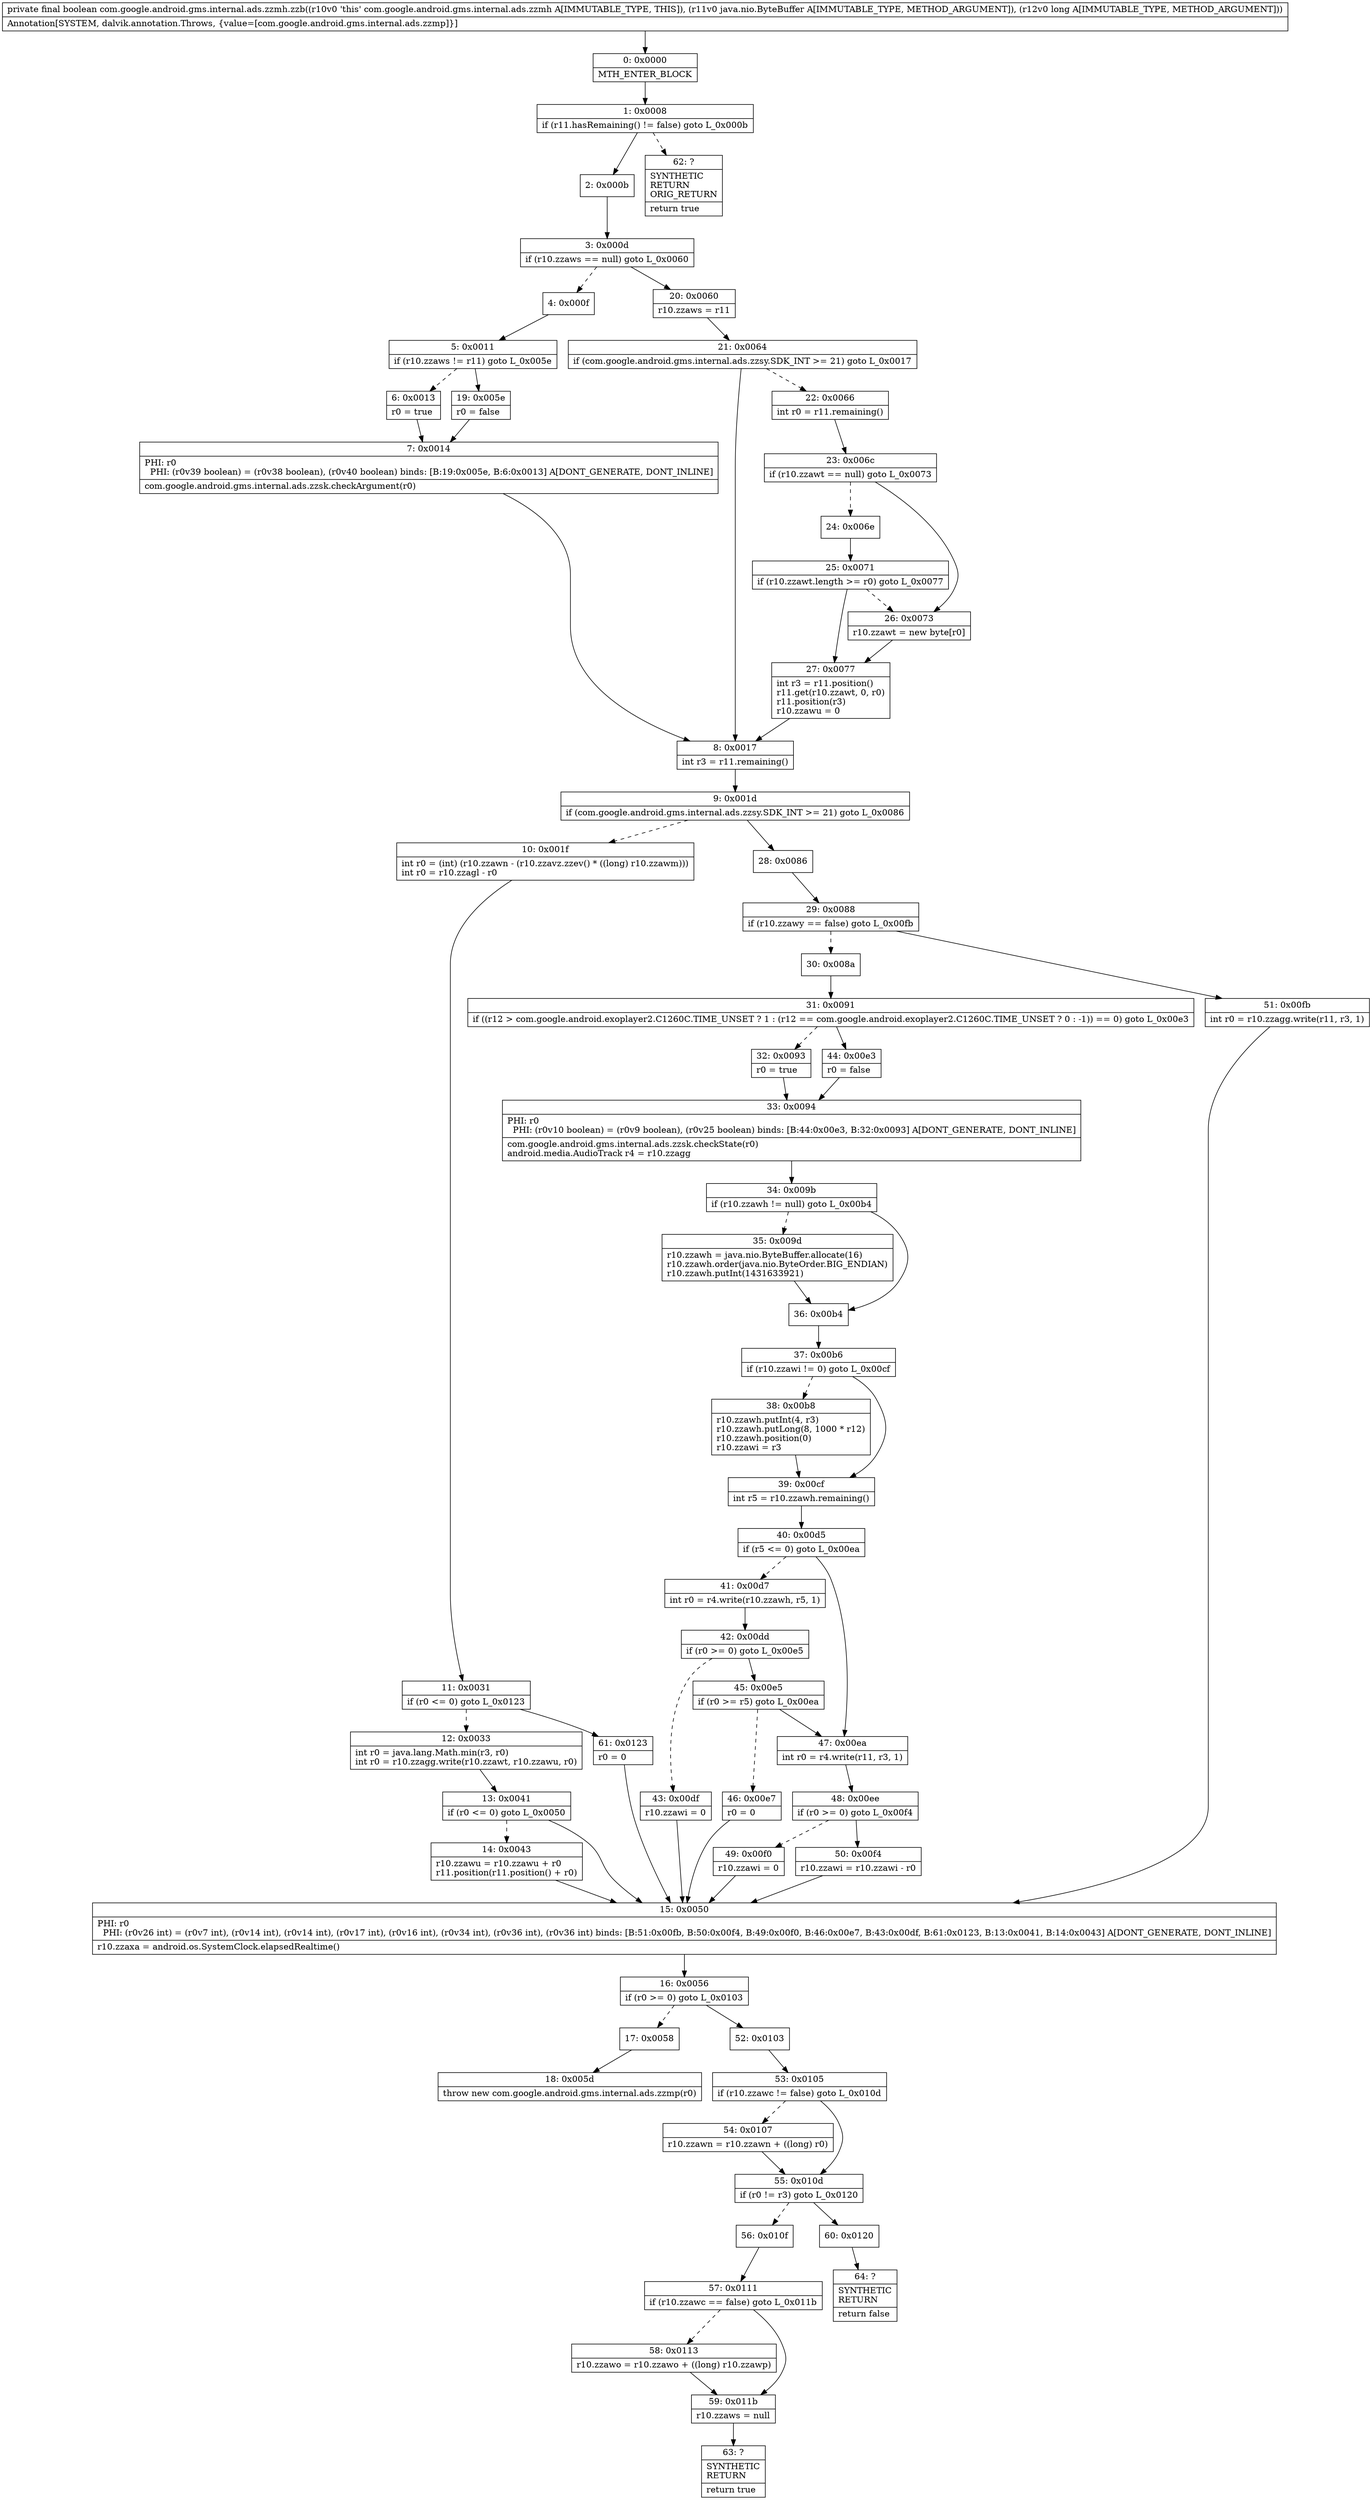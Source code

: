 digraph "CFG forcom.google.android.gms.internal.ads.zzmh.zzb(Ljava\/nio\/ByteBuffer;J)Z" {
Node_0 [shape=record,label="{0\:\ 0x0000|MTH_ENTER_BLOCK\l}"];
Node_1 [shape=record,label="{1\:\ 0x0008|if (r11.hasRemaining() != false) goto L_0x000b\l}"];
Node_2 [shape=record,label="{2\:\ 0x000b}"];
Node_3 [shape=record,label="{3\:\ 0x000d|if (r10.zzaws == null) goto L_0x0060\l}"];
Node_4 [shape=record,label="{4\:\ 0x000f}"];
Node_5 [shape=record,label="{5\:\ 0x0011|if (r10.zzaws != r11) goto L_0x005e\l}"];
Node_6 [shape=record,label="{6\:\ 0x0013|r0 = true\l}"];
Node_7 [shape=record,label="{7\:\ 0x0014|PHI: r0 \l  PHI: (r0v39 boolean) = (r0v38 boolean), (r0v40 boolean) binds: [B:19:0x005e, B:6:0x0013] A[DONT_GENERATE, DONT_INLINE]\l|com.google.android.gms.internal.ads.zzsk.checkArgument(r0)\l}"];
Node_8 [shape=record,label="{8\:\ 0x0017|int r3 = r11.remaining()\l}"];
Node_9 [shape=record,label="{9\:\ 0x001d|if (com.google.android.gms.internal.ads.zzsy.SDK_INT \>= 21) goto L_0x0086\l}"];
Node_10 [shape=record,label="{10\:\ 0x001f|int r0 = (int) (r10.zzawn \- (r10.zzavz.zzev() * ((long) r10.zzawm)))\lint r0 = r10.zzagl \- r0\l}"];
Node_11 [shape=record,label="{11\:\ 0x0031|if (r0 \<= 0) goto L_0x0123\l}"];
Node_12 [shape=record,label="{12\:\ 0x0033|int r0 = java.lang.Math.min(r3, r0)\lint r0 = r10.zzagg.write(r10.zzawt, r10.zzawu, r0)\l}"];
Node_13 [shape=record,label="{13\:\ 0x0041|if (r0 \<= 0) goto L_0x0050\l}"];
Node_14 [shape=record,label="{14\:\ 0x0043|r10.zzawu = r10.zzawu + r0\lr11.position(r11.position() + r0)\l}"];
Node_15 [shape=record,label="{15\:\ 0x0050|PHI: r0 \l  PHI: (r0v26 int) = (r0v7 int), (r0v14 int), (r0v14 int), (r0v17 int), (r0v16 int), (r0v34 int), (r0v36 int), (r0v36 int) binds: [B:51:0x00fb, B:50:0x00f4, B:49:0x00f0, B:46:0x00e7, B:43:0x00df, B:61:0x0123, B:13:0x0041, B:14:0x0043] A[DONT_GENERATE, DONT_INLINE]\l|r10.zzaxa = android.os.SystemClock.elapsedRealtime()\l}"];
Node_16 [shape=record,label="{16\:\ 0x0056|if (r0 \>= 0) goto L_0x0103\l}"];
Node_17 [shape=record,label="{17\:\ 0x0058}"];
Node_18 [shape=record,label="{18\:\ 0x005d|throw new com.google.android.gms.internal.ads.zzmp(r0)\l}"];
Node_19 [shape=record,label="{19\:\ 0x005e|r0 = false\l}"];
Node_20 [shape=record,label="{20\:\ 0x0060|r10.zzaws = r11\l}"];
Node_21 [shape=record,label="{21\:\ 0x0064|if (com.google.android.gms.internal.ads.zzsy.SDK_INT \>= 21) goto L_0x0017\l}"];
Node_22 [shape=record,label="{22\:\ 0x0066|int r0 = r11.remaining()\l}"];
Node_23 [shape=record,label="{23\:\ 0x006c|if (r10.zzawt == null) goto L_0x0073\l}"];
Node_24 [shape=record,label="{24\:\ 0x006e}"];
Node_25 [shape=record,label="{25\:\ 0x0071|if (r10.zzawt.length \>= r0) goto L_0x0077\l}"];
Node_26 [shape=record,label="{26\:\ 0x0073|r10.zzawt = new byte[r0]\l}"];
Node_27 [shape=record,label="{27\:\ 0x0077|int r3 = r11.position()\lr11.get(r10.zzawt, 0, r0)\lr11.position(r3)\lr10.zzawu = 0\l}"];
Node_28 [shape=record,label="{28\:\ 0x0086}"];
Node_29 [shape=record,label="{29\:\ 0x0088|if (r10.zzawy == false) goto L_0x00fb\l}"];
Node_30 [shape=record,label="{30\:\ 0x008a}"];
Node_31 [shape=record,label="{31\:\ 0x0091|if ((r12 \> com.google.android.exoplayer2.C1260C.TIME_UNSET ? 1 : (r12 == com.google.android.exoplayer2.C1260C.TIME_UNSET ? 0 : \-1)) == 0) goto L_0x00e3\l}"];
Node_32 [shape=record,label="{32\:\ 0x0093|r0 = true\l}"];
Node_33 [shape=record,label="{33\:\ 0x0094|PHI: r0 \l  PHI: (r0v10 boolean) = (r0v9 boolean), (r0v25 boolean) binds: [B:44:0x00e3, B:32:0x0093] A[DONT_GENERATE, DONT_INLINE]\l|com.google.android.gms.internal.ads.zzsk.checkState(r0)\landroid.media.AudioTrack r4 = r10.zzagg\l}"];
Node_34 [shape=record,label="{34\:\ 0x009b|if (r10.zzawh != null) goto L_0x00b4\l}"];
Node_35 [shape=record,label="{35\:\ 0x009d|r10.zzawh = java.nio.ByteBuffer.allocate(16)\lr10.zzawh.order(java.nio.ByteOrder.BIG_ENDIAN)\lr10.zzawh.putInt(1431633921)\l}"];
Node_36 [shape=record,label="{36\:\ 0x00b4}"];
Node_37 [shape=record,label="{37\:\ 0x00b6|if (r10.zzawi != 0) goto L_0x00cf\l}"];
Node_38 [shape=record,label="{38\:\ 0x00b8|r10.zzawh.putInt(4, r3)\lr10.zzawh.putLong(8, 1000 * r12)\lr10.zzawh.position(0)\lr10.zzawi = r3\l}"];
Node_39 [shape=record,label="{39\:\ 0x00cf|int r5 = r10.zzawh.remaining()\l}"];
Node_40 [shape=record,label="{40\:\ 0x00d5|if (r5 \<= 0) goto L_0x00ea\l}"];
Node_41 [shape=record,label="{41\:\ 0x00d7|int r0 = r4.write(r10.zzawh, r5, 1)\l}"];
Node_42 [shape=record,label="{42\:\ 0x00dd|if (r0 \>= 0) goto L_0x00e5\l}"];
Node_43 [shape=record,label="{43\:\ 0x00df|r10.zzawi = 0\l}"];
Node_44 [shape=record,label="{44\:\ 0x00e3|r0 = false\l}"];
Node_45 [shape=record,label="{45\:\ 0x00e5|if (r0 \>= r5) goto L_0x00ea\l}"];
Node_46 [shape=record,label="{46\:\ 0x00e7|r0 = 0\l}"];
Node_47 [shape=record,label="{47\:\ 0x00ea|int r0 = r4.write(r11, r3, 1)\l}"];
Node_48 [shape=record,label="{48\:\ 0x00ee|if (r0 \>= 0) goto L_0x00f4\l}"];
Node_49 [shape=record,label="{49\:\ 0x00f0|r10.zzawi = 0\l}"];
Node_50 [shape=record,label="{50\:\ 0x00f4|r10.zzawi = r10.zzawi \- r0\l}"];
Node_51 [shape=record,label="{51\:\ 0x00fb|int r0 = r10.zzagg.write(r11, r3, 1)\l}"];
Node_52 [shape=record,label="{52\:\ 0x0103}"];
Node_53 [shape=record,label="{53\:\ 0x0105|if (r10.zzawc != false) goto L_0x010d\l}"];
Node_54 [shape=record,label="{54\:\ 0x0107|r10.zzawn = r10.zzawn + ((long) r0)\l}"];
Node_55 [shape=record,label="{55\:\ 0x010d|if (r0 != r3) goto L_0x0120\l}"];
Node_56 [shape=record,label="{56\:\ 0x010f}"];
Node_57 [shape=record,label="{57\:\ 0x0111|if (r10.zzawc == false) goto L_0x011b\l}"];
Node_58 [shape=record,label="{58\:\ 0x0113|r10.zzawo = r10.zzawo + ((long) r10.zzawp)\l}"];
Node_59 [shape=record,label="{59\:\ 0x011b|r10.zzaws = null\l}"];
Node_60 [shape=record,label="{60\:\ 0x0120}"];
Node_61 [shape=record,label="{61\:\ 0x0123|r0 = 0\l}"];
Node_62 [shape=record,label="{62\:\ ?|SYNTHETIC\lRETURN\lORIG_RETURN\l|return true\l}"];
Node_63 [shape=record,label="{63\:\ ?|SYNTHETIC\lRETURN\l|return true\l}"];
Node_64 [shape=record,label="{64\:\ ?|SYNTHETIC\lRETURN\l|return false\l}"];
MethodNode[shape=record,label="{private final boolean com.google.android.gms.internal.ads.zzmh.zzb((r10v0 'this' com.google.android.gms.internal.ads.zzmh A[IMMUTABLE_TYPE, THIS]), (r11v0 java.nio.ByteBuffer A[IMMUTABLE_TYPE, METHOD_ARGUMENT]), (r12v0 long A[IMMUTABLE_TYPE, METHOD_ARGUMENT]))  | Annotation[SYSTEM, dalvik.annotation.Throws, \{value=[com.google.android.gms.internal.ads.zzmp]\}]\l}"];
MethodNode -> Node_0;
Node_0 -> Node_1;
Node_1 -> Node_2;
Node_1 -> Node_62[style=dashed];
Node_2 -> Node_3;
Node_3 -> Node_4[style=dashed];
Node_3 -> Node_20;
Node_4 -> Node_5;
Node_5 -> Node_6[style=dashed];
Node_5 -> Node_19;
Node_6 -> Node_7;
Node_7 -> Node_8;
Node_8 -> Node_9;
Node_9 -> Node_10[style=dashed];
Node_9 -> Node_28;
Node_10 -> Node_11;
Node_11 -> Node_12[style=dashed];
Node_11 -> Node_61;
Node_12 -> Node_13;
Node_13 -> Node_14[style=dashed];
Node_13 -> Node_15;
Node_14 -> Node_15;
Node_15 -> Node_16;
Node_16 -> Node_17[style=dashed];
Node_16 -> Node_52;
Node_17 -> Node_18;
Node_19 -> Node_7;
Node_20 -> Node_21;
Node_21 -> Node_8;
Node_21 -> Node_22[style=dashed];
Node_22 -> Node_23;
Node_23 -> Node_24[style=dashed];
Node_23 -> Node_26;
Node_24 -> Node_25;
Node_25 -> Node_26[style=dashed];
Node_25 -> Node_27;
Node_26 -> Node_27;
Node_27 -> Node_8;
Node_28 -> Node_29;
Node_29 -> Node_30[style=dashed];
Node_29 -> Node_51;
Node_30 -> Node_31;
Node_31 -> Node_32[style=dashed];
Node_31 -> Node_44;
Node_32 -> Node_33;
Node_33 -> Node_34;
Node_34 -> Node_35[style=dashed];
Node_34 -> Node_36;
Node_35 -> Node_36;
Node_36 -> Node_37;
Node_37 -> Node_38[style=dashed];
Node_37 -> Node_39;
Node_38 -> Node_39;
Node_39 -> Node_40;
Node_40 -> Node_41[style=dashed];
Node_40 -> Node_47;
Node_41 -> Node_42;
Node_42 -> Node_43[style=dashed];
Node_42 -> Node_45;
Node_43 -> Node_15;
Node_44 -> Node_33;
Node_45 -> Node_46[style=dashed];
Node_45 -> Node_47;
Node_46 -> Node_15;
Node_47 -> Node_48;
Node_48 -> Node_49[style=dashed];
Node_48 -> Node_50;
Node_49 -> Node_15;
Node_50 -> Node_15;
Node_51 -> Node_15;
Node_52 -> Node_53;
Node_53 -> Node_54[style=dashed];
Node_53 -> Node_55;
Node_54 -> Node_55;
Node_55 -> Node_56[style=dashed];
Node_55 -> Node_60;
Node_56 -> Node_57;
Node_57 -> Node_58[style=dashed];
Node_57 -> Node_59;
Node_58 -> Node_59;
Node_59 -> Node_63;
Node_60 -> Node_64;
Node_61 -> Node_15;
}

